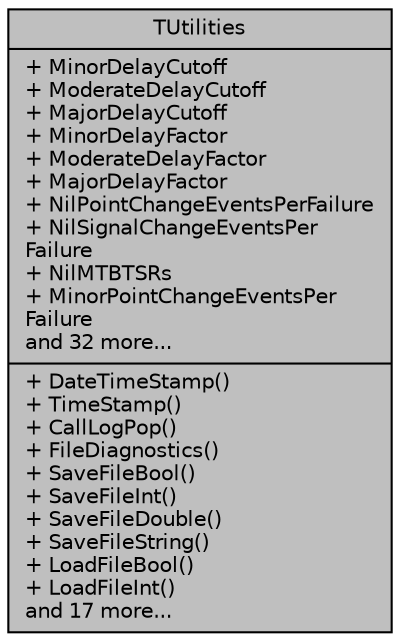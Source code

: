 digraph "TUtilities"
{
 // INTERACTIVE_SVG=YES
 // LATEX_PDF_SIZE
  edge [fontname="Helvetica",fontsize="10",labelfontname="Helvetica",labelfontsize="10"];
  node [fontname="Helvetica",fontsize="10",shape=record];
  Node1 [label="{TUtilities\n|+ MinorDelayCutoff\l+ ModerateDelayCutoff\l+ MajorDelayCutoff\l+ MinorDelayFactor\l+ ModerateDelayFactor\l+ MajorDelayFactor\l+ NilPointChangeEventsPerFailure\l+ NilSignalChangeEventsPer\lFailure\l+ NilMTBTSRs\l+ MinorPointChangeEventsPer\lFailure\land 32 more...\l|+ DateTimeStamp()\l+ TimeStamp()\l+ CallLogPop()\l+ FileDiagnostics()\l+ SaveFileBool()\l+ SaveFileInt()\l+ SaveFileDouble()\l+ SaveFileString()\l+ LoadFileBool()\l+ LoadFileInt()\land 17 more...\l}",height=0.2,width=0.4,color="black", fillcolor="grey75", style="filled", fontcolor="black",tooltip=" "];
}
